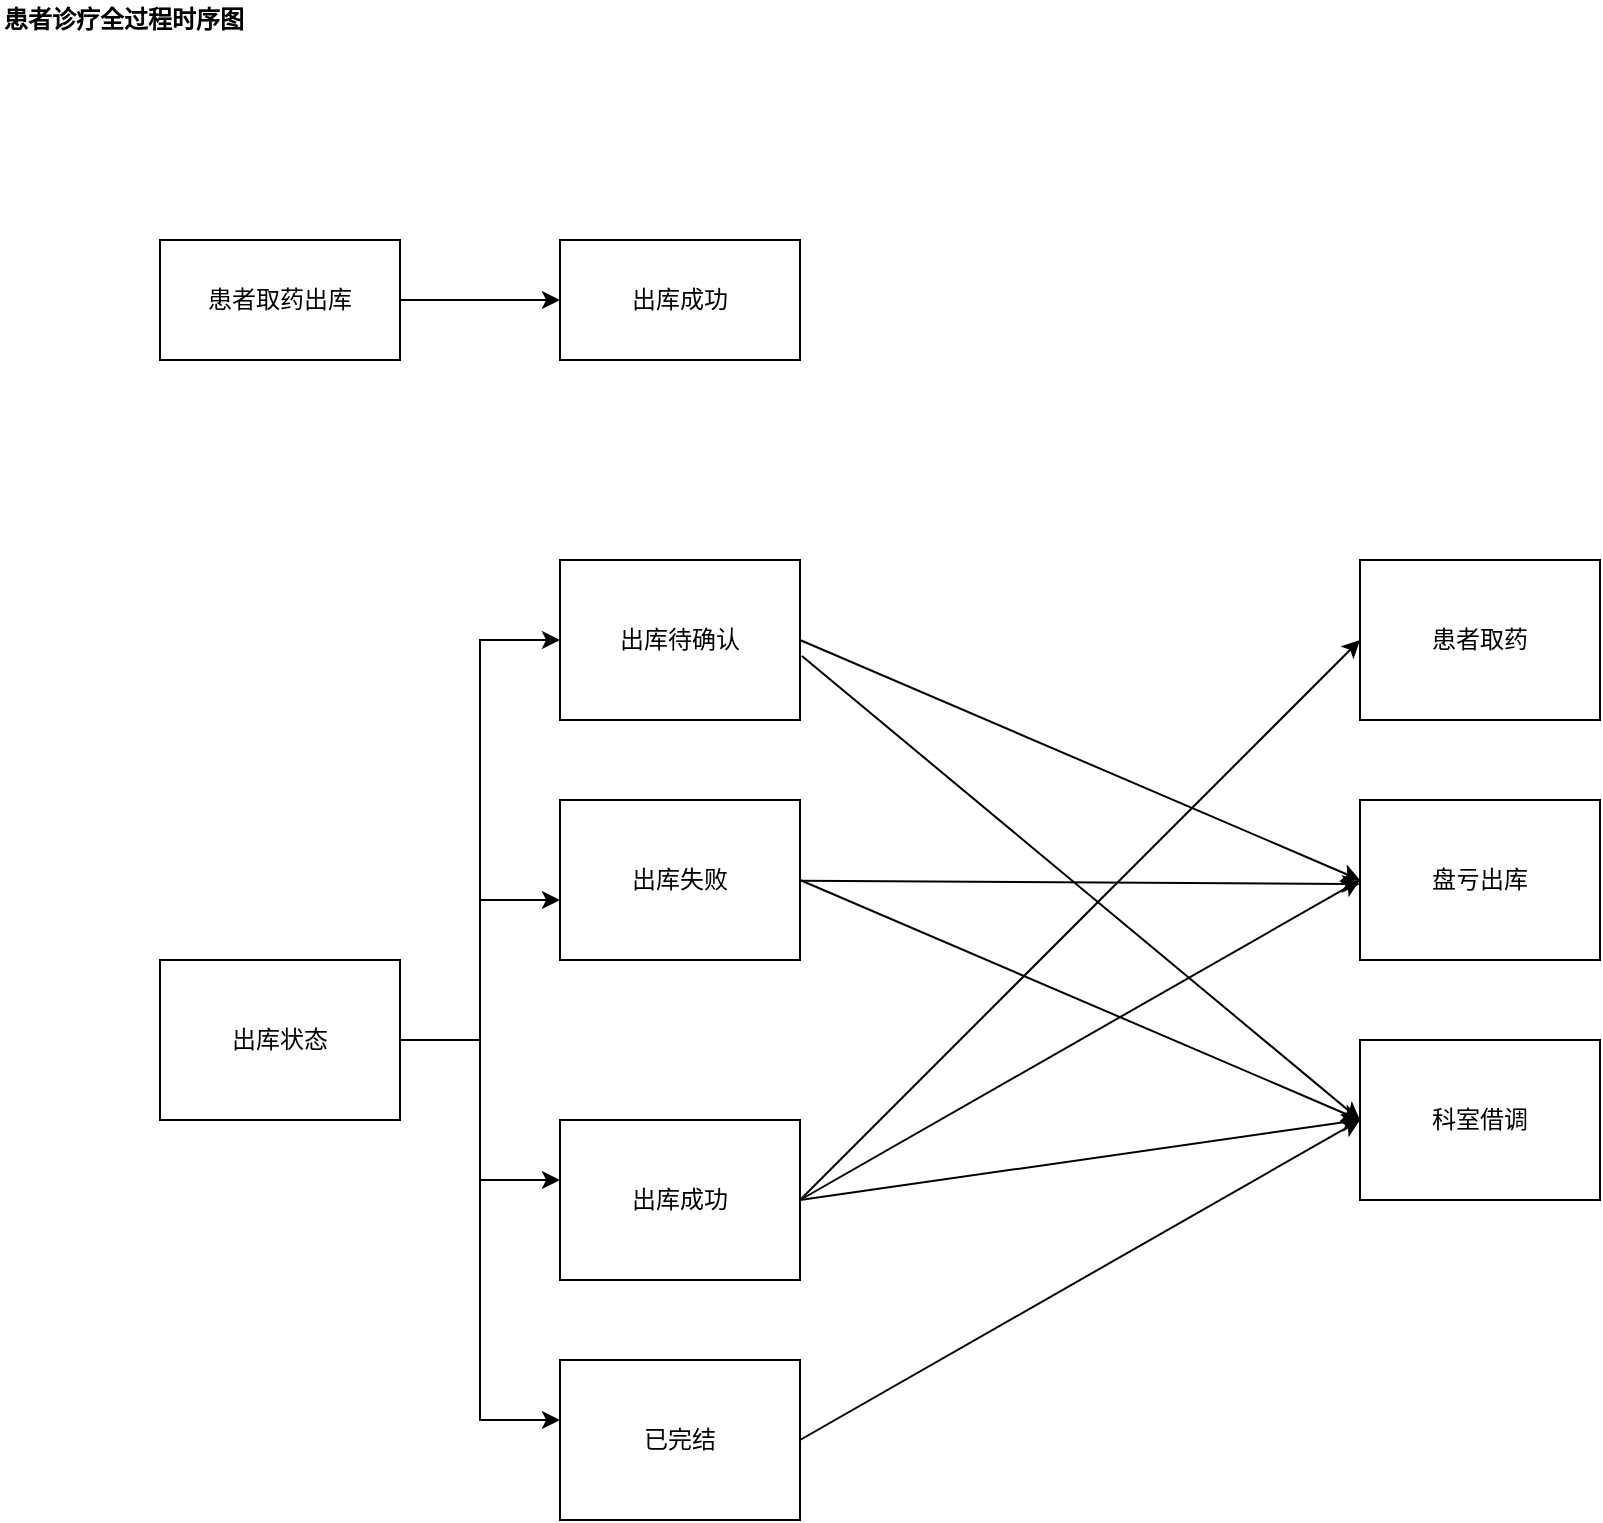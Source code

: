 <mxfile version="14.9.7" type="github">
  <diagram id="7ADZEoCv_N2pfUkhOmF2" name="diagrams1">
    <mxGraphModel dx="1422" dy="761" grid="1" gridSize="10" guides="1" tooltips="1" connect="1" arrows="1" fold="1" page="1" pageScale="1" pageWidth="1200" pageHeight="1920" math="0" shadow="0">
      <root>
        <mxCell id="0" />
        <mxCell id="1" parent="0" />
        <mxCell id="9xJmFpeAfpA-4xL1wxbp-1" value="&lt;b&gt;患者诊疗全过程时序图&lt;/b&gt;" style="text;html=1;strokeColor=none;fillColor=none;align=left;verticalAlign=middle;whiteSpace=wrap;rounded=0;" vertex="1" parent="1">
          <mxGeometry x="40" y="40" width="130" height="20" as="geometry" />
        </mxCell>
        <mxCell id="9xJmFpeAfpA-4xL1wxbp-69" value="" style="edgeStyle=orthogonalEdgeStyle;rounded=0;orthogonalLoop=1;jettySize=auto;html=1;" edge="1" parent="1" source="9xJmFpeAfpA-4xL1wxbp-67" target="9xJmFpeAfpA-4xL1wxbp-68">
          <mxGeometry relative="1" as="geometry" />
        </mxCell>
        <mxCell id="9xJmFpeAfpA-4xL1wxbp-67" value="患者取药出库" style="rounded=0;whiteSpace=wrap;html=1;" vertex="1" parent="1">
          <mxGeometry x="120" y="160" width="120" height="60" as="geometry" />
        </mxCell>
        <mxCell id="9xJmFpeAfpA-4xL1wxbp-68" value="出库成功" style="rounded=0;whiteSpace=wrap;html=1;" vertex="1" parent="1">
          <mxGeometry x="320" y="160" width="120" height="60" as="geometry" />
        </mxCell>
        <mxCell id="9xJmFpeAfpA-4xL1wxbp-70" value="" style="edgeStyle=orthogonalEdgeStyle;rounded=0;orthogonalLoop=1;jettySize=auto;html=1;entryX=0;entryY=0.5;entryDx=0;entryDy=0;" edge="1" source="9xJmFpeAfpA-4xL1wxbp-71" target="9xJmFpeAfpA-4xL1wxbp-72" parent="1">
          <mxGeometry relative="1" as="geometry" />
        </mxCell>
        <mxCell id="9xJmFpeAfpA-4xL1wxbp-74" value="" style="edgeStyle=orthogonalEdgeStyle;rounded=0;orthogonalLoop=1;jettySize=auto;html=1;" edge="1" parent="1" source="9xJmFpeAfpA-4xL1wxbp-71" target="9xJmFpeAfpA-4xL1wxbp-73">
          <mxGeometry relative="1" as="geometry">
            <Array as="points">
              <mxPoint x="280" y="560" />
              <mxPoint x="280" y="750" />
            </Array>
          </mxGeometry>
        </mxCell>
        <mxCell id="9xJmFpeAfpA-4xL1wxbp-77" value="" style="edgeStyle=orthogonalEdgeStyle;rounded=0;orthogonalLoop=1;jettySize=auto;html=1;" edge="1" parent="1" source="9xJmFpeAfpA-4xL1wxbp-71" target="9xJmFpeAfpA-4xL1wxbp-76">
          <mxGeometry relative="1" as="geometry">
            <Array as="points">
              <mxPoint x="280" y="560" />
              <mxPoint x="280" y="490" />
            </Array>
          </mxGeometry>
        </mxCell>
        <mxCell id="9xJmFpeAfpA-4xL1wxbp-79" value="" style="edgeStyle=orthogonalEdgeStyle;rounded=0;orthogonalLoop=1;jettySize=auto;html=1;" edge="1" parent="1" source="9xJmFpeAfpA-4xL1wxbp-71" target="9xJmFpeAfpA-4xL1wxbp-78">
          <mxGeometry relative="1" as="geometry">
            <Array as="points">
              <mxPoint x="280" y="560" />
              <mxPoint x="280" y="630" />
            </Array>
          </mxGeometry>
        </mxCell>
        <mxCell id="9xJmFpeAfpA-4xL1wxbp-71" value="出库状态" style="rounded=0;whiteSpace=wrap;html=1;" vertex="1" parent="1">
          <mxGeometry x="120" y="520" width="120" height="80" as="geometry" />
        </mxCell>
        <mxCell id="9xJmFpeAfpA-4xL1wxbp-72" value="出库待确认" style="rounded=0;whiteSpace=wrap;html=1;" vertex="1" parent="1">
          <mxGeometry x="320" y="320" width="120" height="80" as="geometry" />
        </mxCell>
        <mxCell id="9xJmFpeAfpA-4xL1wxbp-73" value="已完结" style="rounded=0;whiteSpace=wrap;html=1;" vertex="1" parent="1">
          <mxGeometry x="320" y="720" width="120" height="80" as="geometry" />
        </mxCell>
        <mxCell id="9xJmFpeAfpA-4xL1wxbp-76" value="出库失败" style="rounded=0;whiteSpace=wrap;html=1;" vertex="1" parent="1">
          <mxGeometry x="320" y="440" width="120" height="80" as="geometry" />
        </mxCell>
        <mxCell id="9xJmFpeAfpA-4xL1wxbp-78" value="出库成功" style="rounded=0;whiteSpace=wrap;html=1;" vertex="1" parent="1">
          <mxGeometry x="320" y="600" width="120" height="80" as="geometry" />
        </mxCell>
        <mxCell id="9xJmFpeAfpA-4xL1wxbp-80" value="患者取药" style="rounded=0;whiteSpace=wrap;html=1;" vertex="1" parent="1">
          <mxGeometry x="720" y="320" width="120" height="80" as="geometry" />
        </mxCell>
        <mxCell id="9xJmFpeAfpA-4xL1wxbp-81" value="盘亏出库" style="rounded=0;whiteSpace=wrap;html=1;" vertex="1" parent="1">
          <mxGeometry x="720" y="440" width="120" height="80" as="geometry" />
        </mxCell>
        <mxCell id="9xJmFpeAfpA-4xL1wxbp-82" value="科室借调" style="rounded=0;whiteSpace=wrap;html=1;" vertex="1" parent="1">
          <mxGeometry x="720" y="560" width="120" height="80" as="geometry" />
        </mxCell>
        <mxCell id="9xJmFpeAfpA-4xL1wxbp-83" value="" style="endArrow=classic;html=1;exitX=1;exitY=0.5;exitDx=0;exitDy=0;entryX=0;entryY=0.5;entryDx=0;entryDy=0;" edge="1" parent="1" source="9xJmFpeAfpA-4xL1wxbp-72" target="9xJmFpeAfpA-4xL1wxbp-81">
          <mxGeometry width="50" height="50" relative="1" as="geometry">
            <mxPoint x="570" y="570" as="sourcePoint" />
            <mxPoint x="620" y="520" as="targetPoint" />
          </mxGeometry>
        </mxCell>
        <mxCell id="9xJmFpeAfpA-4xL1wxbp-84" value="" style="endArrow=classic;html=1;exitX=1.008;exitY=0.6;exitDx=0;exitDy=0;entryX=0;entryY=0.5;entryDx=0;entryDy=0;exitPerimeter=0;" edge="1" parent="1" source="9xJmFpeAfpA-4xL1wxbp-72" target="9xJmFpeAfpA-4xL1wxbp-82">
          <mxGeometry width="50" height="50" relative="1" as="geometry">
            <mxPoint x="450" y="370" as="sourcePoint" />
            <mxPoint x="730" y="490" as="targetPoint" />
          </mxGeometry>
        </mxCell>
        <mxCell id="9xJmFpeAfpA-4xL1wxbp-85" value="" style="endArrow=classic;html=1;" edge="1" parent="1" source="9xJmFpeAfpA-4xL1wxbp-76">
          <mxGeometry width="50" height="50" relative="1" as="geometry">
            <mxPoint x="450" y="370" as="sourcePoint" />
            <mxPoint x="720" y="482" as="targetPoint" />
          </mxGeometry>
        </mxCell>
        <mxCell id="9xJmFpeAfpA-4xL1wxbp-86" value="" style="endArrow=classic;html=1;exitX=1;exitY=0.5;exitDx=0;exitDy=0;" edge="1" parent="1" source="9xJmFpeAfpA-4xL1wxbp-76">
          <mxGeometry width="50" height="50" relative="1" as="geometry">
            <mxPoint x="450" y="370" as="sourcePoint" />
            <mxPoint x="720" y="600" as="targetPoint" />
          </mxGeometry>
        </mxCell>
        <mxCell id="9xJmFpeAfpA-4xL1wxbp-87" value="" style="endArrow=classic;html=1;exitX=1;exitY=0.5;exitDx=0;exitDy=0;entryX=0;entryY=0.5;entryDx=0;entryDy=0;" edge="1" parent="1" source="9xJmFpeAfpA-4xL1wxbp-78" target="9xJmFpeAfpA-4xL1wxbp-80">
          <mxGeometry width="50" height="50" relative="1" as="geometry">
            <mxPoint x="450" y="370" as="sourcePoint" />
            <mxPoint x="730" y="490" as="targetPoint" />
          </mxGeometry>
        </mxCell>
        <mxCell id="9xJmFpeAfpA-4xL1wxbp-88" value="" style="endArrow=classic;html=1;exitX=1;exitY=0.5;exitDx=0;exitDy=0;entryX=0;entryY=0.5;entryDx=0;entryDy=0;" edge="1" parent="1" source="9xJmFpeAfpA-4xL1wxbp-78" target="9xJmFpeAfpA-4xL1wxbp-81">
          <mxGeometry width="50" height="50" relative="1" as="geometry">
            <mxPoint x="450" y="650" as="sourcePoint" />
            <mxPoint x="730" y="370" as="targetPoint" />
          </mxGeometry>
        </mxCell>
        <mxCell id="9xJmFpeAfpA-4xL1wxbp-89" value="" style="endArrow=classic;html=1;entryX=0;entryY=0.5;entryDx=0;entryDy=0;" edge="1" parent="1" target="9xJmFpeAfpA-4xL1wxbp-82">
          <mxGeometry width="50" height="50" relative="1" as="geometry">
            <mxPoint x="440" y="640" as="sourcePoint" />
            <mxPoint x="730" y="370" as="targetPoint" />
          </mxGeometry>
        </mxCell>
        <mxCell id="9xJmFpeAfpA-4xL1wxbp-90" value="" style="endArrow=classic;html=1;exitX=1;exitY=0.5;exitDx=0;exitDy=0;entryX=0;entryY=0.5;entryDx=0;entryDy=0;" edge="1" parent="1" source="9xJmFpeAfpA-4xL1wxbp-73" target="9xJmFpeAfpA-4xL1wxbp-82">
          <mxGeometry width="50" height="50" relative="1" as="geometry">
            <mxPoint x="450" y="650" as="sourcePoint" />
            <mxPoint x="730" y="370" as="targetPoint" />
          </mxGeometry>
        </mxCell>
      </root>
    </mxGraphModel>
  </diagram>
</mxfile>

